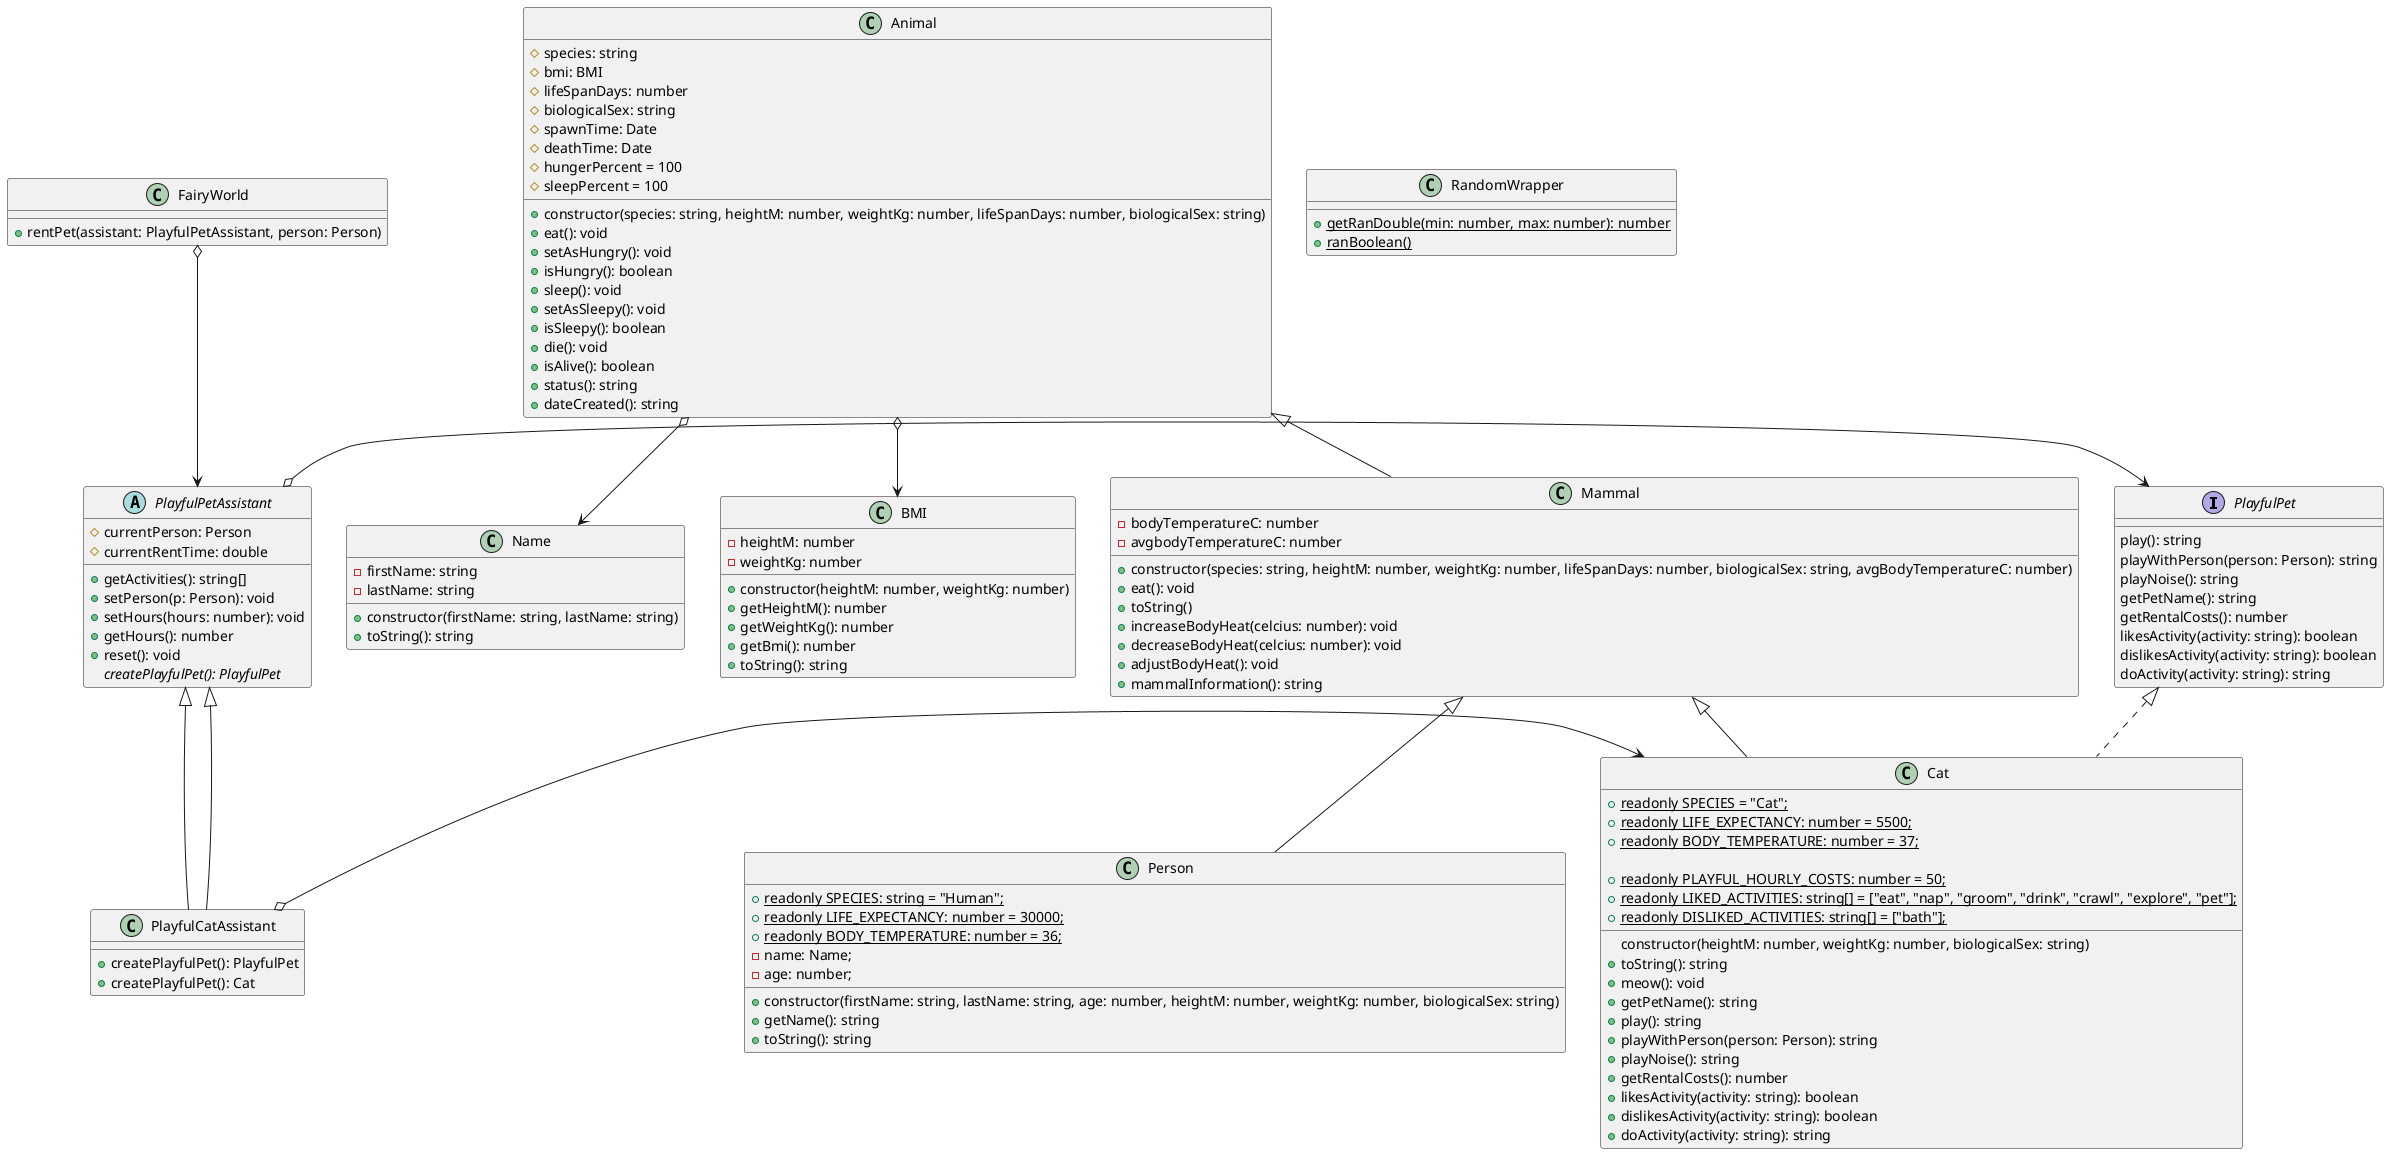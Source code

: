@startuml FairyWorld
interface PlayfulPet {
    play(): string
    playWithPerson(person: Person): string
    playNoise(): string
    getPetName(): string
    getRentalCosts(): number
    likesActivity(activity: string): boolean
    dislikesActivity(activity: string): boolean
    doActivity(activity: string): string
}

abstract class PlayfulPetAssistant {
    # currentPerson: Person
    # currentRentTime: double
    + getActivities(): string[]
    + setPerson(p: Person): void
    + setHours(hours: number): void
    + getHours(): number
    + reset(): void
    {abstract} createPlayfulPet(): PlayfulPet
}

class PlayfulCatAssistant extends PlayfulPetAssistant {
    + createPlayfulPet(): PlayfulPet
}

class FairyWorld {
    + rentPet(assistant: PlayfulPetAssistant, person: Person)
}

class PlayfulCatAssistant extends PlayfulPetAssistant {
    + createPlayfulPet(): Cat
}

class RandomWrapper {
    {static} + getRanDouble(min: number, max: number): number
    {static} + ranBoolean()
}

class Name {
    - firstName: string
    - lastName: string
    + constructor(firstName: string, lastName: string)
    + toString(): string
}

class BMI {
    - heightM: number
    - weightKg: number
    + constructor(heightM: number, weightKg: number)
    + getHeightM(): number
    + getWeightKg(): number
    + getBmi(): number
    + toString(): string
}

class Animal {
    # species: string
    # bmi: BMI
    # lifeSpanDays: number
    # biologicalSex: string
    # spawnTime: Date
    # deathTime: Date
    # hungerPercent = 100
    # sleepPercent = 100
    + constructor(species: string, heightM: number, weightKg: number, lifeSpanDays: number, biologicalSex: string)
    + eat(): void
    + setAsHungry(): void
    + isHungry(): boolean
    + sleep(): void
    + setAsSleepy(): void
    + isSleepy(): boolean
    + die(): void
    + isAlive(): boolean
    + status(): string
    + dateCreated(): string
}

class Mammal extends Animal {
    - bodyTemperatureC: number
    - avgbodyTemperatureC: number
    + constructor(species: string, heightM: number, weightKg: number, lifeSpanDays: number, biologicalSex: string, avgBodyTemperatureC: number)
    + eat(): void
    + toString()
    + increaseBodyHeat(celcius: number): void
    + decreaseBodyHeat(celcius: number): void
    + adjustBodyHeat(): void
    + mammalInformation(): string
}

class Person extends Mammal {
    {static} + readonly SPECIES: string = "Human";
    {static} + readonly LIFE_EXPECTANCY: number = 30000;
    {static} + readonly BODY_TEMPERATURE: number = 36;
    - name: Name;
    - age: number;
    + constructor(firstName: string, lastName: string, age: number, heightM: number, weightKg: number, biologicalSex: string)
    + getName(): string
    + toString(): string
}

class Cat extends Mammal implements PlayfulPet {
    {static} + readonly SPECIES = "Cat";
    {static} + readonly LIFE_EXPECTANCY: number = 5500;
    {static} + readonly BODY_TEMPERATURE: number = 37;

    {static} + readonly PLAYFUL_HOURLY_COSTS: number = 50;
    {static} + readonly LIKED_ACTIVITIES: string[] = ["eat", "nap", "groom", "drink", "crawl", "explore", "pet"];
    {static} + readonly DISLIKED_ACTIVITIES: string[] = ["bath"];
    constructor(heightM: number, weightKg: number, biologicalSex: string)
    + toString(): string
    + meow(): void
    + getPetName(): string
    + play(): string
    + playWithPerson(person: Person): string
    + playNoise(): string
    + getRentalCosts(): number
    + likesActivity(activity: string): boolean
    + dislikesActivity(activity: string): boolean
    + doActivity(activity: string): string
}
FairyWorld o--> PlayfulPetAssistant
PlayfulPetAssistant o-> PlayfulPet
PlayfulCatAssistant o-> Cat
Animal o--> BMI
Animal o--> Name
@enduml